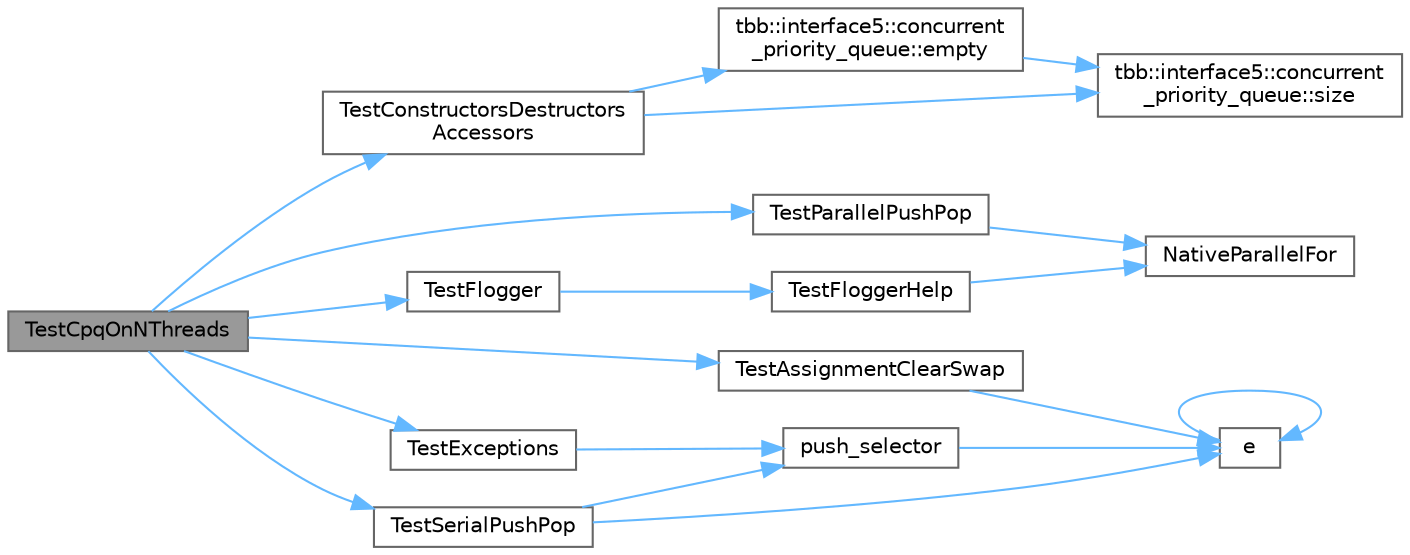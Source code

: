 digraph "TestCpqOnNThreads"
{
 // LATEX_PDF_SIZE
  bgcolor="transparent";
  edge [fontname=Helvetica,fontsize=10,labelfontname=Helvetica,labelfontsize=10];
  node [fontname=Helvetica,fontsize=10,shape=box,height=0.2,width=0.4];
  rankdir="LR";
  Node1 [id="Node000001",label="TestCpqOnNThreads",height=0.2,width=0.4,color="gray40", fillcolor="grey60", style="filled", fontcolor="black",tooltip=" "];
  Node1 -> Node2 [id="edge19_Node000001_Node000002",color="steelblue1",style="solid",tooltip=" "];
  Node2 [id="Node000002",label="TestAssignmentClearSwap",height=0.2,width=0.4,color="grey40", fillcolor="white", style="filled",URL="$test__concurrent__priority__queue_8cpp.html#a3139026a4490658a94637250e3318ed1",tooltip=" "];
  Node2 -> Node3 [id="edge20_Node000002_Node000003",color="steelblue1",style="solid",tooltip=" "];
  Node3 [id="Node000003",label="e",height=0.2,width=0.4,color="grey40", fillcolor="white", style="filled",URL="$_cwise__array__power__array_8cpp.html#a9cb86ff854760bf91a154f2724a9101d",tooltip=" "];
  Node3 -> Node3 [id="edge21_Node000003_Node000003",color="steelblue1",style="solid",tooltip=" "];
  Node1 -> Node4 [id="edge22_Node000001_Node000004",color="steelblue1",style="solid",tooltip=" "];
  Node4 [id="Node000004",label="TestConstructorsDestructors\lAccessors",height=0.2,width=0.4,color="grey40", fillcolor="white", style="filled",URL="$test__concurrent__priority__queue_8cpp.html#a09e96653c2cc9070434222bc8e008894",tooltip=" "];
  Node4 -> Node5 [id="edge23_Node000004_Node000005",color="steelblue1",style="solid",tooltip=" "];
  Node5 [id="Node000005",label="tbb::interface5::concurrent\l_priority_queue::empty",height=0.2,width=0.4,color="grey40", fillcolor="white", style="filled",URL="$classtbb_1_1interface5_1_1concurrent__priority__queue.html#ada8f732da934243293b0d1178bb0cd82",tooltip="Returns true if empty, false otherwise"];
  Node5 -> Node6 [id="edge24_Node000005_Node000006",color="steelblue1",style="solid",tooltip=" "];
  Node6 [id="Node000006",label="tbb::interface5::concurrent\l_priority_queue::size",height=0.2,width=0.4,color="grey40", fillcolor="white", style="filled",URL="$classtbb_1_1interface5_1_1concurrent__priority__queue.html#a7b98b003063dc97c3e6425af86ca6a88",tooltip="Returns the current number of elements contained in the queue"];
  Node4 -> Node6 [id="edge25_Node000004_Node000006",color="steelblue1",style="solid",tooltip=" "];
  Node1 -> Node7 [id="edge26_Node000001_Node000007",color="steelblue1",style="solid",tooltip=" "];
  Node7 [id="Node000007",label="TestExceptions",height=0.2,width=0.4,color="grey40", fillcolor="white", style="filled",URL="$test__concurrent__priority__queue_8cpp.html#ab0bff9e6a27f359e23c8ad654439b7c1",tooltip=" "];
  Node7 -> Node8 [id="edge27_Node000007_Node000008",color="steelblue1",style="solid",tooltip=" "];
  Node8 [id="Node000008",label="push_selector",height=0.2,width=0.4,color="grey40", fillcolor="white", style="filled",URL="$test__concurrent__priority__queue_8cpp.html#a87e69151f01cecee764fcaf21b2dac14",tooltip=" "];
  Node8 -> Node3 [id="edge28_Node000008_Node000003",color="steelblue1",style="solid",tooltip=" "];
  Node1 -> Node9 [id="edge29_Node000001_Node000009",color="steelblue1",style="solid",tooltip=" "];
  Node9 [id="Node000009",label="TestFlogger",height=0.2,width=0.4,color="grey40", fillcolor="white", style="filled",URL="$test__concurrent__queue__whitebox_8cpp.html#a5d58b8f2d4dd352c71cecad2292c771b",tooltip=" "];
  Node9 -> Node10 [id="edge30_Node000009_Node000010",color="steelblue1",style="solid",tooltip=" "];
  Node10 [id="Node000010",label="TestFloggerHelp",height=0.2,width=0.4,color="grey40", fillcolor="white", style="filled",URL="$test__concurrent__queue__whitebox_8cpp.html#abda765f101b5172e7beca09b0dfa705e",tooltip=" "];
  Node10 -> Node11 [id="edge31_Node000010_Node000011",color="steelblue1",style="solid",tooltip=" "];
  Node11 [id="Node000011",label="NativeParallelFor",height=0.2,width=0.4,color="grey40", fillcolor="white", style="filled",URL="$harness_8h.html#ad5b2c9cf4e169014b7919debb3c91d45",tooltip="Execute body(i) in parallel for i in the interval [0,n)."];
  Node1 -> Node12 [id="edge32_Node000001_Node000012",color="steelblue1",style="solid",tooltip=" "];
  Node12 [id="Node000012",label="TestParallelPushPop",height=0.2,width=0.4,color="grey40", fillcolor="white", style="filled",URL="$test__concurrent__priority__queue_8cpp.html#aca7c3ea1acc39f2b0fda652221c7526d",tooltip=" "];
  Node12 -> Node11 [id="edge33_Node000012_Node000011",color="steelblue1",style="solid",tooltip=" "];
  Node1 -> Node13 [id="edge34_Node000001_Node000013",color="steelblue1",style="solid",tooltip=" "];
  Node13 [id="Node000013",label="TestSerialPushPop",height=0.2,width=0.4,color="grey40", fillcolor="white", style="filled",URL="$test__concurrent__priority__queue_8cpp.html#a2e5030b347dde789ede9b69db062df34",tooltip=" "];
  Node13 -> Node3 [id="edge35_Node000013_Node000003",color="steelblue1",style="solid",tooltip=" "];
  Node13 -> Node8 [id="edge36_Node000013_Node000008",color="steelblue1",style="solid",tooltip=" "];
}
